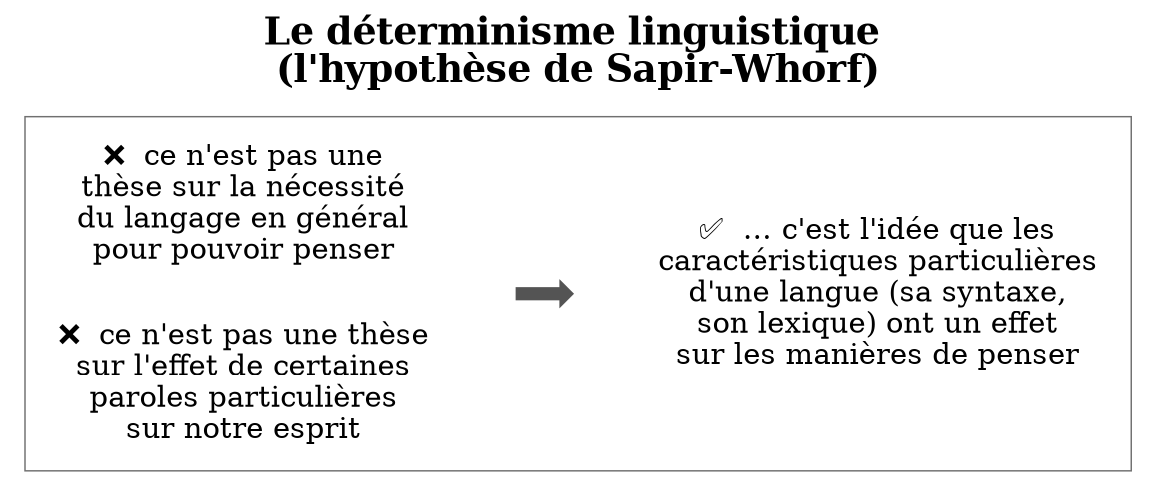 digraph G {
// Template : evolution
// Usage : 
rankdir=LR
label=<<b>Le déterminisme linguistique <br/>(l'hypothèse de Sapir-Whorf)</b><br/>>
labelloc=t
fontsize=18

subgraph cluster_0{
label=""
color=grey44
penwidth=0.7
node[shape=rect, style=rounded, color=white]
{
rank=same    
//non4[label=""]
//non3[label=""]
non2[label="❌  ce n'est pas une
thèse sur la nécessité
du langage en général
pour pouvoir penser"]
non1[label="❌  ce n'est pas une thèse
sur l'effet de certaines
paroles particulières
sur notre esprit"]
}->
fleche
->
{
oui1[label="✅  … c'est l'idée que les
caractéristiques particulières
d'une langue (sa syntaxe,
son lexique) ont un effet
sur les manières de penser"]}
[style=invis]


fleche[shape=rarrow,label="",color=grey33, height=0.03, width=0.3, fillcolor=grey33, style="filled", penwidth=5]

}

}
